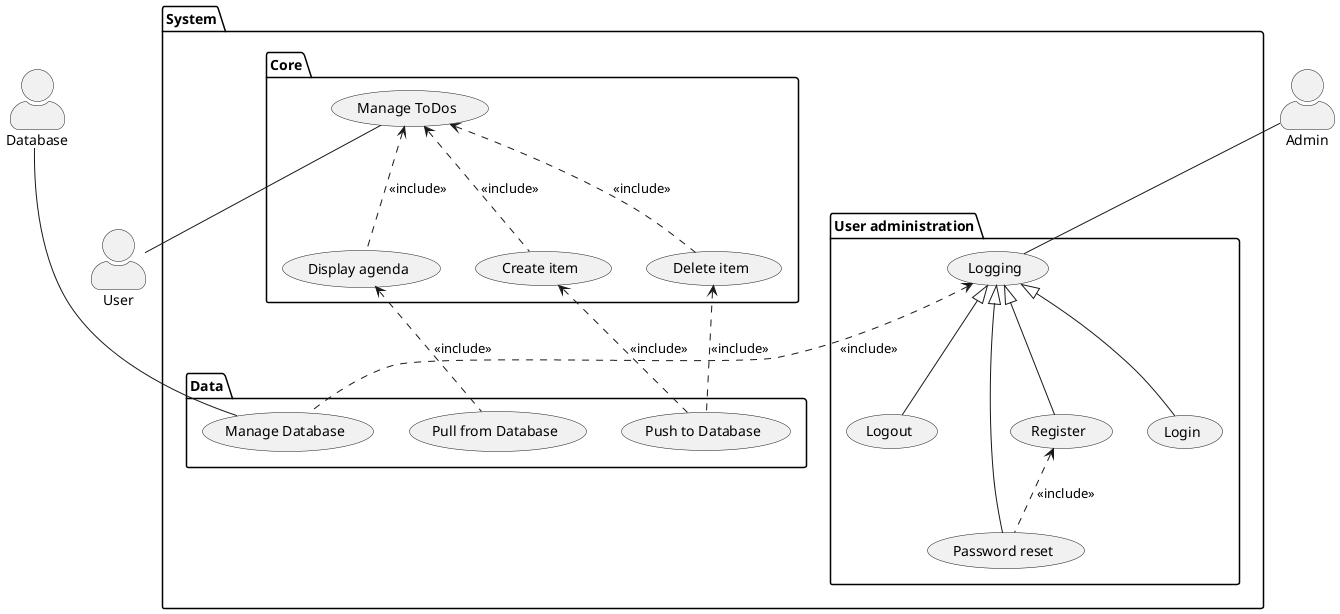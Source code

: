 @startuml Use-case-modell für die ToDo-App 

skinparam actorStyle awesome
actor "User" as usr
actor "Admin" as adm
actor "Database" as db


package System {
    package "User administration" as pUsrAdm {
        (Register) as (reg) 
        (Login) as (lin)  
        (Logout) as (lout)
        (Password reset) as (pwres) 
        (Logging) as (Log)
    }

    package "Core" as core {
        (Manage ToDos) as (mToDo)
        (Display agenda) as (shAgenda) 
        (Delete item) as (delItem) 
        (Create item) as (mkItem)
    }

    package "Data" as data{
        (Manage Database) as (mDB)
        (Push to Database) as (pshDB)
        (Pull from Database) as (pllDB)
    }
}

Log <|-- reg 
Log <|-- lin 
Log <|-- lout
Log <|-- pwres
reg <.. pwres : <<include>>
Log <.. mDB : <<include>>
adm -- Log

mToDo <.. shAgenda : <<include>>
mToDo <.. delItem : <<include>>
mToDo <.. mkItem : <<include>>
mToDo -- usr


shAgenda <.. pllDB : <<include>>
delItem <.. pshDB : <<include>>
mkItem <..pshDB : <<include>>
mDB -up-- db
@enduml
